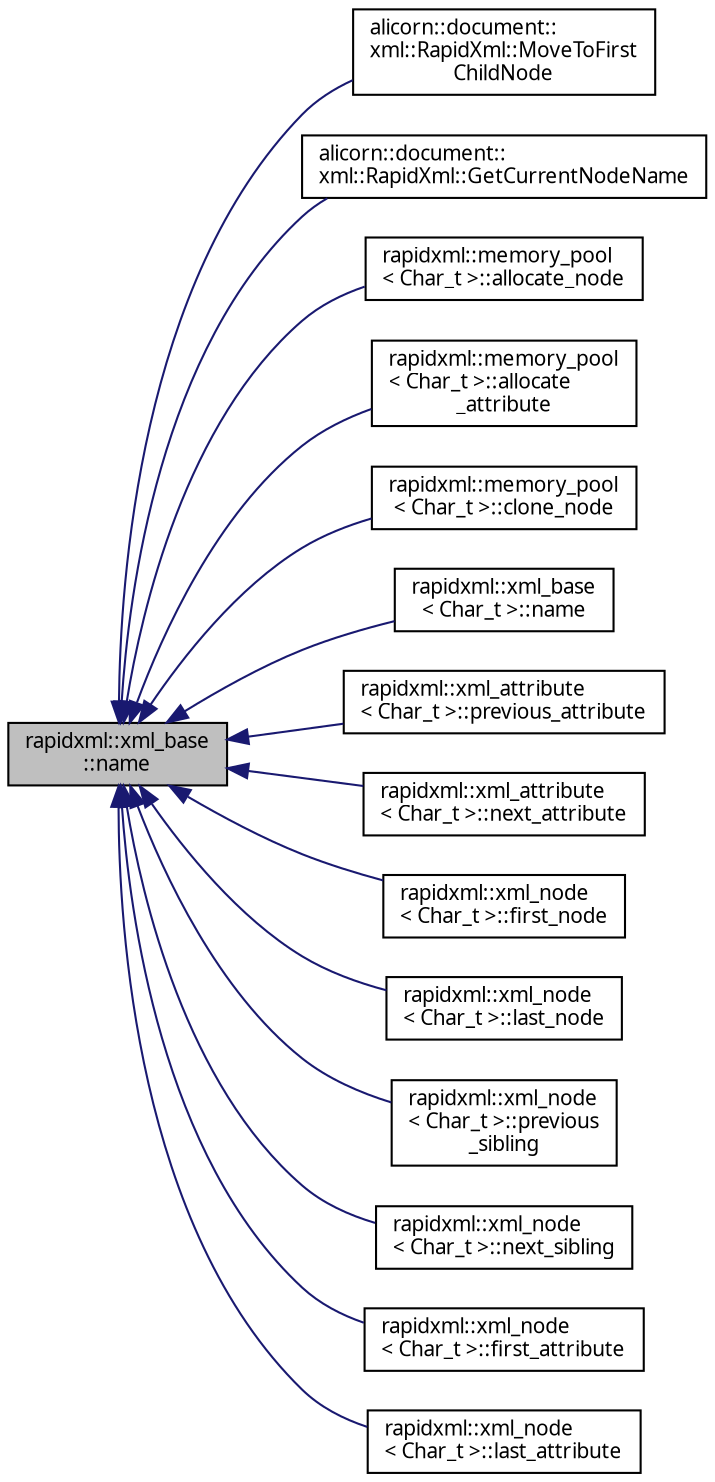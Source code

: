 digraph "rapidxml::xml_base::name"
{
 // INTERACTIVE_SVG=YES
  edge [fontname="Verdana",fontsize="10",labelfontname="Verdana",labelfontsize="10"];
  node [fontname="Verdana",fontsize="10",shape=record];
  rankdir="LR";
  Node1 [label="rapidxml::xml_base\l::name",height=0.2,width=0.4,color="black", fillcolor="grey75", style="filled", fontcolor="black"];
  Node1 -> Node2 [dir="back",color="midnightblue",fontsize="10",style="solid",fontname="Verdana"];
  Node2 [label="alicorn::document::\lxml::RapidXml::MoveToFirst\lChildNode",height=0.2,width=0.4,color="black", fillcolor="white", style="filled",URL="$a00131.html#a7b73c1ffb6b49c361f20dbda9169c250",tooltip="Установить маркер текущего узла на первый дочерний элемент текущего узла. "];
  Node1 -> Node3 [dir="back",color="midnightblue",fontsize="10",style="solid",fontname="Verdana"];
  Node3 [label="alicorn::document::\lxml::RapidXml::GetCurrentNodeName",height=0.2,width=0.4,color="black", fillcolor="white", style="filled",URL="$a00131.html#a1aca537538e91a54b1a177b60c6e97b8",tooltip="Получение имени текущего узла. "];
  Node1 -> Node4 [dir="back",color="midnightblue",fontsize="10",style="solid",fontname="Verdana"];
  Node4 [label="rapidxml::memory_pool\l\< Char_t \>::allocate_node",height=0.2,width=0.4,color="black", fillcolor="white", style="filled",URL="$a00111.html#a4118581c29ee9a2f6b55ebf7dac185f8"];
  Node1 -> Node5 [dir="back",color="midnightblue",fontsize="10",style="solid",fontname="Verdana"];
  Node5 [label="rapidxml::memory_pool\l\< Char_t \>::allocate\l_attribute",height=0.2,width=0.4,color="black", fillcolor="white", style="filled",URL="$a00111.html#a3de2a66c983336e006ea3844e244ed30"];
  Node1 -> Node6 [dir="back",color="midnightblue",fontsize="10",style="solid",fontname="Verdana"];
  Node6 [label="rapidxml::memory_pool\l\< Char_t \>::clone_node",height=0.2,width=0.4,color="black", fillcolor="white", style="filled",URL="$a00111.html#a0a10679fc17597d339a0dc107f8a94ac"];
  Node1 -> Node7 [dir="back",color="midnightblue",fontsize="10",style="solid",fontname="Verdana"];
  Node7 [label="rapidxml::xml_base\l\< Char_t \>::name",height=0.2,width=0.4,color="black", fillcolor="white", style="filled",URL="$a00153.html#ae55060ae958c6e6465d6c8db852ec6ce"];
  Node1 -> Node8 [dir="back",color="midnightblue",fontsize="10",style="solid",fontname="Verdana"];
  Node8 [label="rapidxml::xml_attribute\l\< Char_t \>::previous_attribute",height=0.2,width=0.4,color="black", fillcolor="white", style="filled",URL="$a00152.html#ae3547cc30b201fd6d7b98c04dda26f89"];
  Node1 -> Node9 [dir="back",color="midnightblue",fontsize="10",style="solid",fontname="Verdana"];
  Node9 [label="rapidxml::xml_attribute\l\< Char_t \>::next_attribute",height=0.2,width=0.4,color="black", fillcolor="white", style="filled",URL="$a00152.html#a56c08d7c96203286c889a43849328a86"];
  Node1 -> Node10 [dir="back",color="midnightblue",fontsize="10",style="solid",fontname="Verdana"];
  Node10 [label="rapidxml::xml_node\l\< Char_t \>::first_node",height=0.2,width=0.4,color="black", fillcolor="white", style="filled",URL="$a00155.html#a2dedeb4e04bb35e06a9a7bddf6ba652d"];
  Node1 -> Node11 [dir="back",color="midnightblue",fontsize="10",style="solid",fontname="Verdana"];
  Node11 [label="rapidxml::xml_node\l\< Char_t \>::last_node",height=0.2,width=0.4,color="black", fillcolor="white", style="filled",URL="$a00155.html#a2ace550c18cf10da6303773972d7157f"];
  Node1 -> Node12 [dir="back",color="midnightblue",fontsize="10",style="solid",fontname="Verdana"];
  Node12 [label="rapidxml::xml_node\l\< Char_t \>::previous\l_sibling",height=0.2,width=0.4,color="black", fillcolor="white", style="filled",URL="$a00155.html#a001ece4e227eebbd6ad0ec7dacf1c00b"];
  Node1 -> Node13 [dir="back",color="midnightblue",fontsize="10",style="solid",fontname="Verdana"];
  Node13 [label="rapidxml::xml_node\l\< Char_t \>::next_sibling",height=0.2,width=0.4,color="black", fillcolor="white", style="filled",URL="$a00155.html#ac59af4dd5f0ec715753e42467dff6aed"];
  Node1 -> Node14 [dir="back",color="midnightblue",fontsize="10",style="solid",fontname="Verdana"];
  Node14 [label="rapidxml::xml_node\l\< Char_t \>::first_attribute",height=0.2,width=0.4,color="black", fillcolor="white", style="filled",URL="$a00155.html#ae426802be58114ffc41bf30ac6b8c37d"];
  Node1 -> Node15 [dir="back",color="midnightblue",fontsize="10",style="solid",fontname="Verdana"];
  Node15 [label="rapidxml::xml_node\l\< Char_t \>::last_attribute",height=0.2,width=0.4,color="black", fillcolor="white", style="filled",URL="$a00155.html#a50c03f2db3fa51f27a73d86ec29a49d3"];
}
